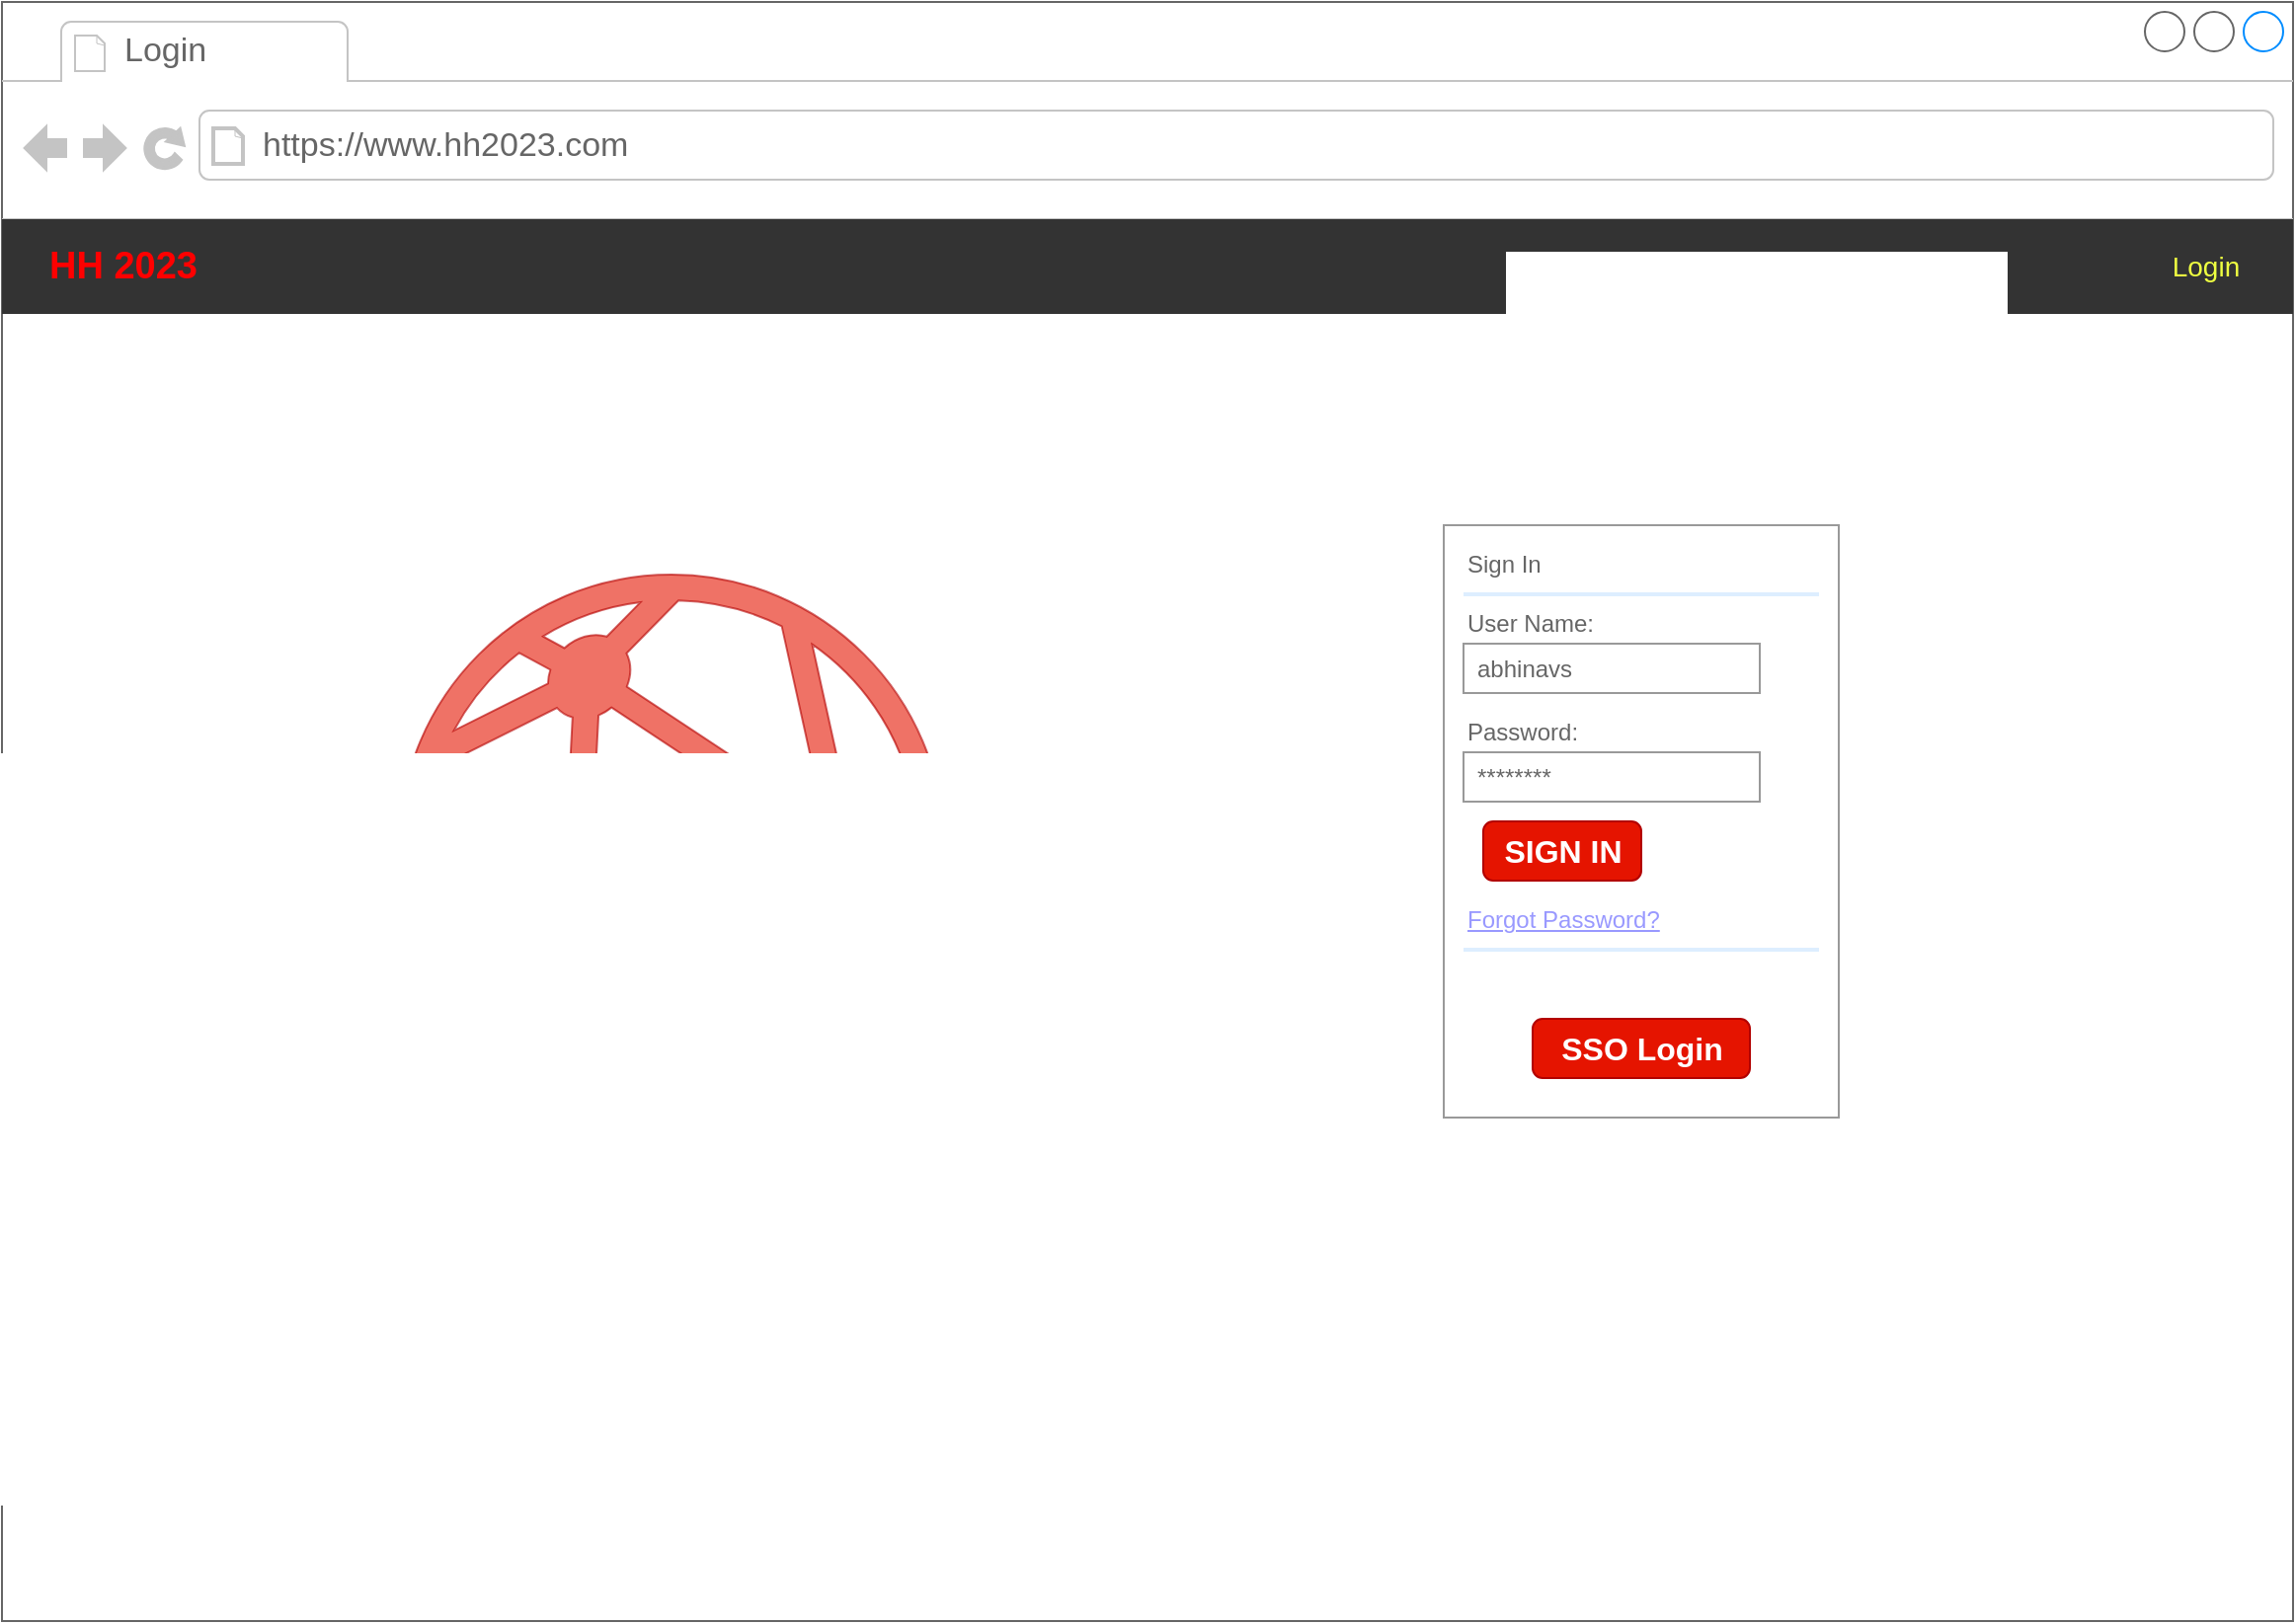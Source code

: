 <mxfile version="22.1.0" type="device">
  <diagram name="Page-1" id="8DdgHT_lzrCupyF-qvgf">
    <mxGraphModel dx="1242" dy="822" grid="1" gridSize="10" guides="1" tooltips="1" connect="1" arrows="1" fold="1" page="1" pageScale="1" pageWidth="1169" pageHeight="827" math="0" shadow="0">
      <root>
        <mxCell id="0" />
        <mxCell id="1" parent="0" />
        <mxCell id="XoGYOiqfx8qt8Q36udEH-1" value="" style="strokeWidth=1;shadow=0;dashed=0;align=center;html=1;shape=mxgraph.mockup.containers.browserWindow;rSize=0;strokeColor=#666666;strokeColor2=#008cff;strokeColor3=#c4c4c4;mainText=,;recursiveResize=0;" parent="1" vertex="1">
          <mxGeometry width="1160" height="820" as="geometry" />
        </mxCell>
        <mxCell id="XoGYOiqfx8qt8Q36udEH-2" value="Login" style="strokeWidth=1;shadow=0;dashed=0;align=center;html=1;shape=mxgraph.mockup.containers.anchor;fontSize=17;fontColor=#666666;align=left;whiteSpace=wrap;" parent="XoGYOiqfx8qt8Q36udEH-1" vertex="1">
          <mxGeometry x="60" y="12" width="150" height="26" as="geometry" />
        </mxCell>
        <mxCell id="XoGYOiqfx8qt8Q36udEH-3" value="https://www.hh2023.com" style="strokeWidth=1;shadow=0;dashed=0;align=center;html=1;shape=mxgraph.mockup.containers.anchor;rSize=0;fontSize=17;fontColor=#666666;align=left;" parent="XoGYOiqfx8qt8Q36udEH-1" vertex="1">
          <mxGeometry x="130" y="60" width="250" height="26" as="geometry" />
        </mxCell>
        <mxCell id="XoGYOiqfx8qt8Q36udEH-11" value="" style="strokeWidth=1;shadow=0;dashed=0;align=center;html=1;shape=mxgraph.mockup.forms.rrect;rSize=0;strokeColor=#999999;fillColor=#ffffff;" parent="XoGYOiqfx8qt8Q36udEH-1" vertex="1">
          <mxGeometry x="730" y="265" width="200" height="300" as="geometry" />
        </mxCell>
        <mxCell id="XoGYOiqfx8qt8Q36udEH-12" value="Sign In" style="strokeWidth=1;shadow=0;dashed=0;align=center;html=1;shape=mxgraph.mockup.forms.anchor;fontSize=12;fontColor=#666666;align=left;resizeWidth=1;spacingLeft=0;" parent="XoGYOiqfx8qt8Q36udEH-11" vertex="1">
          <mxGeometry width="100" height="20" relative="1" as="geometry">
            <mxPoint x="10" y="10" as="offset" />
          </mxGeometry>
        </mxCell>
        <mxCell id="XoGYOiqfx8qt8Q36udEH-13" value="" style="shape=line;strokeColor=#ddeeff;strokeWidth=2;html=1;resizeWidth=1;" parent="XoGYOiqfx8qt8Q36udEH-11" vertex="1">
          <mxGeometry width="180" height="10" relative="1" as="geometry">
            <mxPoint x="10" y="30" as="offset" />
          </mxGeometry>
        </mxCell>
        <mxCell id="XoGYOiqfx8qt8Q36udEH-14" value="User Name:" style="strokeWidth=1;shadow=0;dashed=0;align=center;html=1;shape=mxgraph.mockup.forms.anchor;fontSize=12;fontColor=#666666;align=left;resizeWidth=1;spacingLeft=0;" parent="XoGYOiqfx8qt8Q36udEH-11" vertex="1">
          <mxGeometry width="100" height="20" relative="1" as="geometry">
            <mxPoint x="10" y="40" as="offset" />
          </mxGeometry>
        </mxCell>
        <mxCell id="XoGYOiqfx8qt8Q36udEH-15" value="abhinavs" style="strokeWidth=1;shadow=0;dashed=0;align=center;html=1;shape=mxgraph.mockup.forms.rrect;rSize=0;strokeColor=#999999;fontColor=#666666;align=left;spacingLeft=5;resizeWidth=1;" parent="XoGYOiqfx8qt8Q36udEH-11" vertex="1">
          <mxGeometry width="150" height="25" relative="1" as="geometry">
            <mxPoint x="10" y="60" as="offset" />
          </mxGeometry>
        </mxCell>
        <mxCell id="XoGYOiqfx8qt8Q36udEH-16" value="Password:" style="strokeWidth=1;shadow=0;dashed=0;align=center;html=1;shape=mxgraph.mockup.forms.anchor;fontSize=12;fontColor=#666666;align=left;resizeWidth=1;spacingLeft=0;" parent="XoGYOiqfx8qt8Q36udEH-11" vertex="1">
          <mxGeometry width="100" height="20" relative="1" as="geometry">
            <mxPoint x="10" y="95" as="offset" />
          </mxGeometry>
        </mxCell>
        <mxCell id="XoGYOiqfx8qt8Q36udEH-17" value="********" style="strokeWidth=1;shadow=0;dashed=0;align=center;html=1;shape=mxgraph.mockup.forms.rrect;rSize=0;strokeColor=#999999;fontColor=#666666;align=left;spacingLeft=5;resizeWidth=1;" parent="XoGYOiqfx8qt8Q36udEH-11" vertex="1">
          <mxGeometry width="150" height="25" relative="1" as="geometry">
            <mxPoint x="10" y="115" as="offset" />
          </mxGeometry>
        </mxCell>
        <mxCell id="XoGYOiqfx8qt8Q36udEH-18" value="SIGN IN" style="strokeWidth=1;shadow=0;dashed=0;align=center;html=1;shape=mxgraph.mockup.forms.rrect;rSize=5;strokeColor=#B20000;fontColor=#ffffff;fillColor=#e51400;fontSize=16;fontStyle=1;" parent="XoGYOiqfx8qt8Q36udEH-11" vertex="1">
          <mxGeometry y="1" width="80" height="30" relative="1" as="geometry">
            <mxPoint x="20" y="-150" as="offset" />
          </mxGeometry>
        </mxCell>
        <mxCell id="XoGYOiqfx8qt8Q36udEH-19" value="Forgot Password?" style="strokeWidth=1;shadow=0;dashed=0;align=center;html=1;shape=mxgraph.mockup.forms.anchor;fontSize=12;fontColor=#9999ff;align=left;spacingLeft=0;fontStyle=4;resizeWidth=1;" parent="XoGYOiqfx8qt8Q36udEH-11" vertex="1">
          <mxGeometry y="1" width="150" height="20" relative="1" as="geometry">
            <mxPoint x="10" y="-110" as="offset" />
          </mxGeometry>
        </mxCell>
        <mxCell id="XoGYOiqfx8qt8Q36udEH-20" value="" style="shape=line;strokeColor=#ddeeff;strokeWidth=2;html=1;resizeWidth=1;" parent="XoGYOiqfx8qt8Q36udEH-11" vertex="1">
          <mxGeometry y="1" width="180" height="10" relative="1" as="geometry">
            <mxPoint x="10" y="-90" as="offset" />
          </mxGeometry>
        </mxCell>
        <mxCell id="XoGYOiqfx8qt8Q36udEH-22" value="SSO Login" style="strokeWidth=1;shadow=0;dashed=0;align=center;html=1;shape=mxgraph.mockup.forms.rrect;rSize=5;strokeColor=#B20000;fontColor=#ffffff;fillColor=#e51400;fontSize=16;fontStyle=1;" parent="XoGYOiqfx8qt8Q36udEH-11" vertex="1">
          <mxGeometry y="1" width="110" height="30" relative="1" as="geometry">
            <mxPoint x="45" y="-50" as="offset" />
          </mxGeometry>
        </mxCell>
        <mxCell id="XoGYOiqfx8qt8Q36udEH-24" value="" style="sketch=0;html=1;aspect=fixed;strokeColor=#B20000;shadow=0;fillColor=#e51400;verticalAlign=top;labelPosition=center;verticalLabelPosition=bottom;shape=mxgraph.gcp2.network;fontColor=#ffffff;opacity=60;" parent="XoGYOiqfx8qt8Q36udEH-1" vertex="1">
          <mxGeometry x="201" y="290" width="276" height="276" as="geometry" />
        </mxCell>
        <mxCell id="XoGYOiqfx8qt8Q36udEH-25" value="&lt;b&gt;&lt;font style=&quot;font-size: 19px;&quot; color=&quot;#ff0000&quot;&gt;HH 2023&lt;/font&gt;&lt;/b&gt;" style="shape=rect;strokeColor=none;fillColor=#333333;fontColor=#FFFFFF;align=left;spacing=16;fontSize=13;spacingLeft=8;whiteSpace=wrap;html=1;" parent="XoGYOiqfx8qt8Q36udEH-1" vertex="1">
          <mxGeometry y="110" width="1160" height="48" as="geometry" />
        </mxCell>
        <mxCell id="XoGYOiqfx8qt8Q36udEH-26" value="Login" style="text;verticalAlign=middle;align=center;fontColor=#EEFF41;fontSize=14;resizeHeight=1;whiteSpace=wrap;html=1;" parent="XoGYOiqfx8qt8Q36udEH-25" vertex="1">
          <mxGeometry x="1" width="88" height="48" relative="1" as="geometry">
            <mxPoint x="-88" as="offset" />
          </mxGeometry>
        </mxCell>
      </root>
    </mxGraphModel>
  </diagram>
</mxfile>
